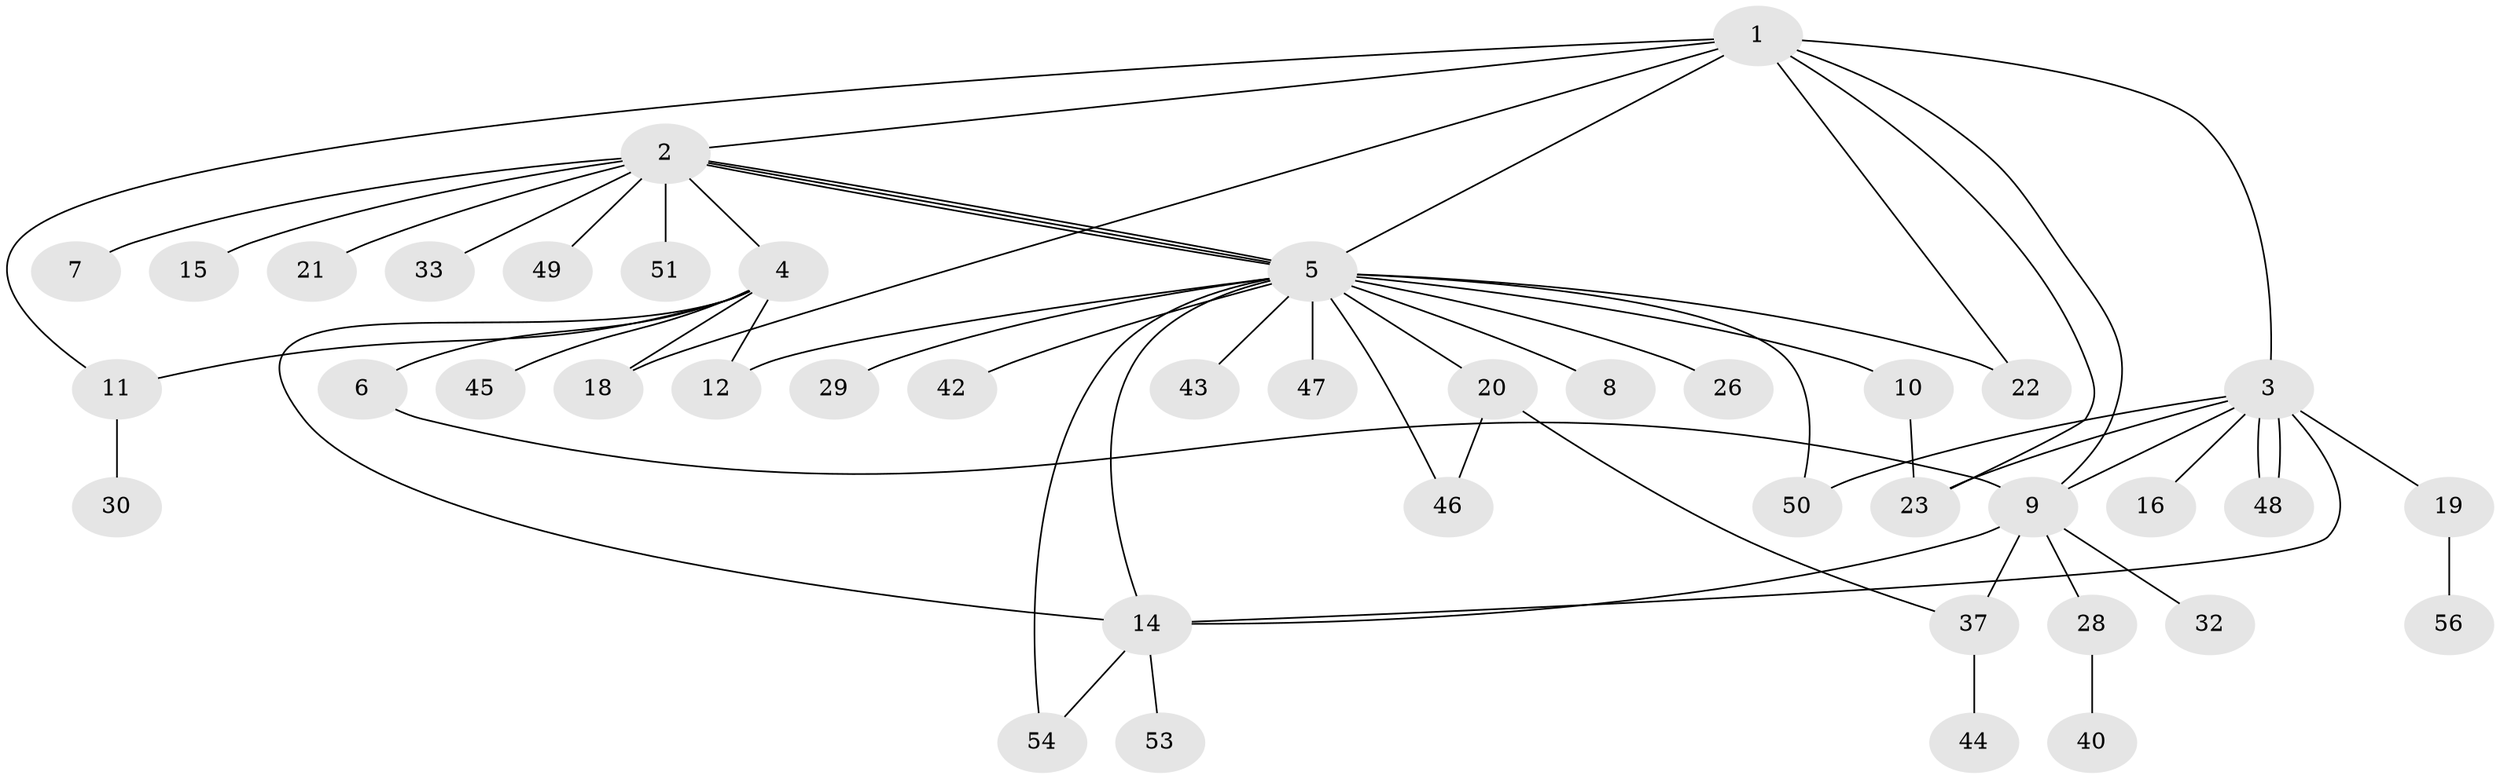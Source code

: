 // Generated by graph-tools (version 1.1) at 2025/51/02/27/25 19:51:58]
// undirected, 42 vertices, 60 edges
graph export_dot {
graph [start="1"]
  node [color=gray90,style=filled];
  1 [super="+38"];
  2 [super="+34"];
  3 [super="+36"];
  4 [super="+13"];
  5 [super="+27"];
  6;
  7;
  8;
  9 [super="+17"];
  10 [super="+35"];
  11 [super="+25"];
  12;
  14 [super="+58"];
  15 [super="+31"];
  16;
  18;
  19;
  20 [super="+57"];
  21;
  22 [super="+24"];
  23;
  26;
  28;
  29;
  30 [super="+39"];
  32;
  33;
  37 [super="+55"];
  40 [super="+41"];
  42;
  43;
  44;
  45;
  46;
  47;
  48;
  49;
  50 [super="+52"];
  51;
  53;
  54;
  56;
  1 -- 2;
  1 -- 3;
  1 -- 5;
  1 -- 11;
  1 -- 23;
  1 -- 18;
  1 -- 22;
  1 -- 9;
  2 -- 4;
  2 -- 5;
  2 -- 5;
  2 -- 5;
  2 -- 7;
  2 -- 15;
  2 -- 21;
  2 -- 33;
  2 -- 49;
  2 -- 51;
  3 -- 9;
  3 -- 14;
  3 -- 16;
  3 -- 19;
  3 -- 23;
  3 -- 48;
  3 -- 48;
  3 -- 50;
  4 -- 6;
  4 -- 12;
  4 -- 14;
  4 -- 18;
  4 -- 45;
  4 -- 11;
  5 -- 8;
  5 -- 10;
  5 -- 12;
  5 -- 20 [weight=2];
  5 -- 22;
  5 -- 26;
  5 -- 29;
  5 -- 42;
  5 -- 43;
  5 -- 46;
  5 -- 47;
  5 -- 50;
  5 -- 54;
  5 -- 14;
  6 -- 9;
  9 -- 14;
  9 -- 28;
  9 -- 32;
  9 -- 37 [weight=3];
  10 -- 23;
  11 -- 30;
  14 -- 53;
  14 -- 54;
  19 -- 56;
  20 -- 37;
  20 -- 46;
  28 -- 40;
  37 -- 44;
}
